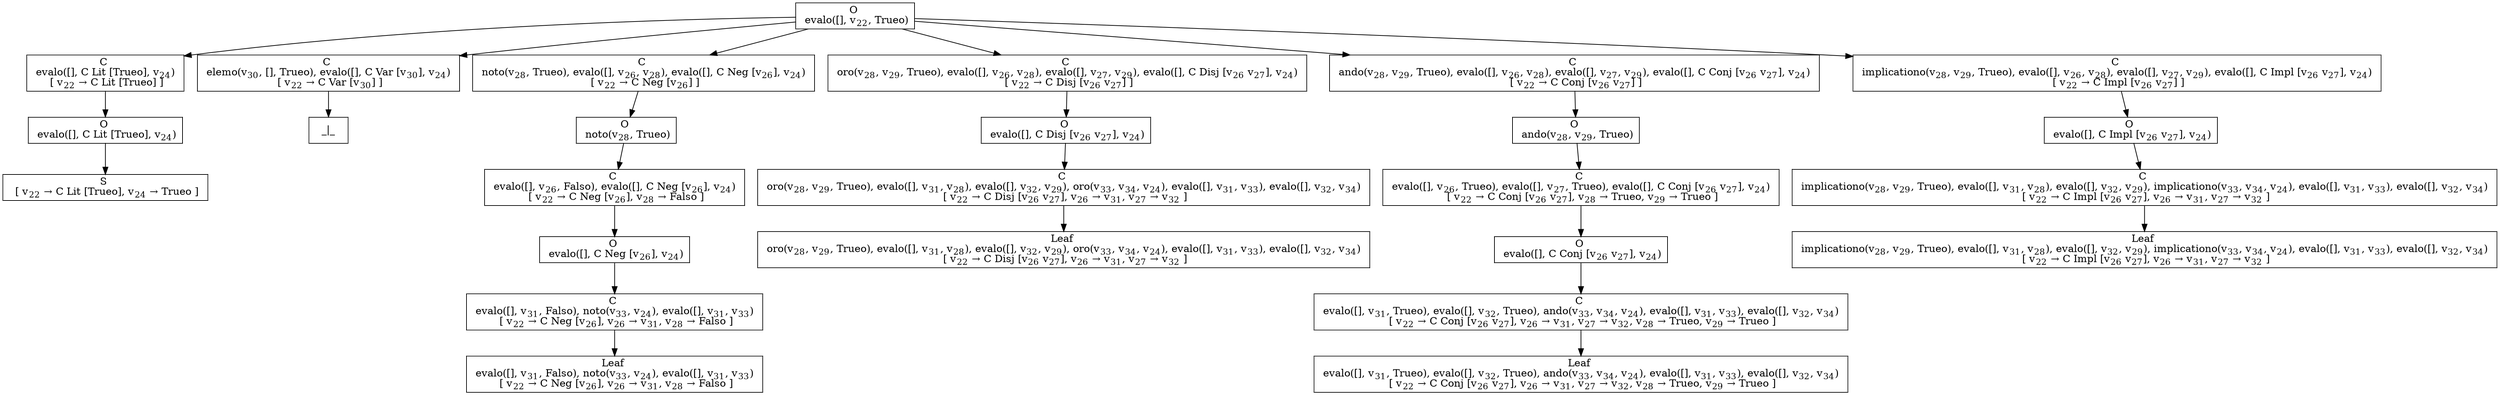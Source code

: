 digraph {
    graph [rankdir=TB
          ,bgcolor=transparent];
    node [shape=box
         ,fillcolor=white
         ,style=filled];
    0 [label=<O <BR/> evalo([], v<SUB>22</SUB>, Trueo)>];
    1 [label=<C <BR/> evalo([], C Lit [Trueo], v<SUB>24</SUB>) <BR/>  [ v<SUB>22</SUB> &rarr; C Lit [Trueo] ] >];
    2 [label=<C <BR/> elemo(v<SUB>30</SUB>, [], Trueo), evalo([], C Var [v<SUB>30</SUB>], v<SUB>24</SUB>) <BR/>  [ v<SUB>22</SUB> &rarr; C Var [v<SUB>30</SUB>] ] >];
    3 [label=<C <BR/> noto(v<SUB>28</SUB>, Trueo), evalo([], v<SUB>26</SUB>, v<SUB>28</SUB>), evalo([], C Neg [v<SUB>26</SUB>], v<SUB>24</SUB>) <BR/>  [ v<SUB>22</SUB> &rarr; C Neg [v<SUB>26</SUB>] ] >];
    4 [label=<C <BR/> oro(v<SUB>28</SUB>, v<SUB>29</SUB>, Trueo), evalo([], v<SUB>26</SUB>, v<SUB>28</SUB>), evalo([], v<SUB>27</SUB>, v<SUB>29</SUB>), evalo([], C Disj [v<SUB>26</SUB> v<SUB>27</SUB>], v<SUB>24</SUB>) <BR/>  [ v<SUB>22</SUB> &rarr; C Disj [v<SUB>26</SUB> v<SUB>27</SUB>] ] >];
    5 [label=<C <BR/> ando(v<SUB>28</SUB>, v<SUB>29</SUB>, Trueo), evalo([], v<SUB>26</SUB>, v<SUB>28</SUB>), evalo([], v<SUB>27</SUB>, v<SUB>29</SUB>), evalo([], C Conj [v<SUB>26</SUB> v<SUB>27</SUB>], v<SUB>24</SUB>) <BR/>  [ v<SUB>22</SUB> &rarr; C Conj [v<SUB>26</SUB> v<SUB>27</SUB>] ] >];
    6 [label=<C <BR/> implicationo(v<SUB>28</SUB>, v<SUB>29</SUB>, Trueo), evalo([], v<SUB>26</SUB>, v<SUB>28</SUB>), evalo([], v<SUB>27</SUB>, v<SUB>29</SUB>), evalo([], C Impl [v<SUB>26</SUB> v<SUB>27</SUB>], v<SUB>24</SUB>) <BR/>  [ v<SUB>22</SUB> &rarr; C Impl [v<SUB>26</SUB> v<SUB>27</SUB>] ] >];
    7 [label=<O <BR/> evalo([], C Lit [Trueo], v<SUB>24</SUB>)>];
    8 [label=<S <BR/>  [ v<SUB>22</SUB> &rarr; C Lit [Trueo], v<SUB>24</SUB> &rarr; Trueo ] >];
    9 [label=<_|_>];
    10 [label=<O <BR/> noto(v<SUB>28</SUB>, Trueo)>];
    11 [label=<C <BR/> evalo([], v<SUB>26</SUB>, Falso), evalo([], C Neg [v<SUB>26</SUB>], v<SUB>24</SUB>) <BR/>  [ v<SUB>22</SUB> &rarr; C Neg [v<SUB>26</SUB>], v<SUB>28</SUB> &rarr; Falso ] >];
    12 [label=<O <BR/> evalo([], C Neg [v<SUB>26</SUB>], v<SUB>24</SUB>)>];
    13 [label=<C <BR/> evalo([], v<SUB>31</SUB>, Falso), noto(v<SUB>33</SUB>, v<SUB>24</SUB>), evalo([], v<SUB>31</SUB>, v<SUB>33</SUB>) <BR/>  [ v<SUB>22</SUB> &rarr; C Neg [v<SUB>26</SUB>], v<SUB>26</SUB> &rarr; v<SUB>31</SUB>, v<SUB>28</SUB> &rarr; Falso ] >];
    14 [label=<Leaf <BR/> evalo([], v<SUB>31</SUB>, Falso), noto(v<SUB>33</SUB>, v<SUB>24</SUB>), evalo([], v<SUB>31</SUB>, v<SUB>33</SUB>) <BR/>  [ v<SUB>22</SUB> &rarr; C Neg [v<SUB>26</SUB>], v<SUB>26</SUB> &rarr; v<SUB>31</SUB>, v<SUB>28</SUB> &rarr; Falso ] >];
    15 [label=<O <BR/> evalo([], C Disj [v<SUB>26</SUB> v<SUB>27</SUB>], v<SUB>24</SUB>)>];
    16 [label=<C <BR/> oro(v<SUB>28</SUB>, v<SUB>29</SUB>, Trueo), evalo([], v<SUB>31</SUB>, v<SUB>28</SUB>), evalo([], v<SUB>32</SUB>, v<SUB>29</SUB>), oro(v<SUB>33</SUB>, v<SUB>34</SUB>, v<SUB>24</SUB>), evalo([], v<SUB>31</SUB>, v<SUB>33</SUB>), evalo([], v<SUB>32</SUB>, v<SUB>34</SUB>) <BR/>  [ v<SUB>22</SUB> &rarr; C Disj [v<SUB>26</SUB> v<SUB>27</SUB>], v<SUB>26</SUB> &rarr; v<SUB>31</SUB>, v<SUB>27</SUB> &rarr; v<SUB>32</SUB> ] >];
    17 [label=<Leaf <BR/> oro(v<SUB>28</SUB>, v<SUB>29</SUB>, Trueo), evalo([], v<SUB>31</SUB>, v<SUB>28</SUB>), evalo([], v<SUB>32</SUB>, v<SUB>29</SUB>), oro(v<SUB>33</SUB>, v<SUB>34</SUB>, v<SUB>24</SUB>), evalo([], v<SUB>31</SUB>, v<SUB>33</SUB>), evalo([], v<SUB>32</SUB>, v<SUB>34</SUB>) <BR/>  [ v<SUB>22</SUB> &rarr; C Disj [v<SUB>26</SUB> v<SUB>27</SUB>], v<SUB>26</SUB> &rarr; v<SUB>31</SUB>, v<SUB>27</SUB> &rarr; v<SUB>32</SUB> ] >];
    18 [label=<O <BR/> ando(v<SUB>28</SUB>, v<SUB>29</SUB>, Trueo)>];
    19 [label=<C <BR/> evalo([], v<SUB>26</SUB>, Trueo), evalo([], v<SUB>27</SUB>, Trueo), evalo([], C Conj [v<SUB>26</SUB> v<SUB>27</SUB>], v<SUB>24</SUB>) <BR/>  [ v<SUB>22</SUB> &rarr; C Conj [v<SUB>26</SUB> v<SUB>27</SUB>], v<SUB>28</SUB> &rarr; Trueo, v<SUB>29</SUB> &rarr; Trueo ] >];
    20 [label=<O <BR/> evalo([], C Conj [v<SUB>26</SUB> v<SUB>27</SUB>], v<SUB>24</SUB>)>];
    21 [label=<C <BR/> evalo([], v<SUB>31</SUB>, Trueo), evalo([], v<SUB>32</SUB>, Trueo), ando(v<SUB>33</SUB>, v<SUB>34</SUB>, v<SUB>24</SUB>), evalo([], v<SUB>31</SUB>, v<SUB>33</SUB>), evalo([], v<SUB>32</SUB>, v<SUB>34</SUB>) <BR/>  [ v<SUB>22</SUB> &rarr; C Conj [v<SUB>26</SUB> v<SUB>27</SUB>], v<SUB>26</SUB> &rarr; v<SUB>31</SUB>, v<SUB>27</SUB> &rarr; v<SUB>32</SUB>, v<SUB>28</SUB> &rarr; Trueo, v<SUB>29</SUB> &rarr; Trueo ] >];
    22 [label=<Leaf <BR/> evalo([], v<SUB>31</SUB>, Trueo), evalo([], v<SUB>32</SUB>, Trueo), ando(v<SUB>33</SUB>, v<SUB>34</SUB>, v<SUB>24</SUB>), evalo([], v<SUB>31</SUB>, v<SUB>33</SUB>), evalo([], v<SUB>32</SUB>, v<SUB>34</SUB>) <BR/>  [ v<SUB>22</SUB> &rarr; C Conj [v<SUB>26</SUB> v<SUB>27</SUB>], v<SUB>26</SUB> &rarr; v<SUB>31</SUB>, v<SUB>27</SUB> &rarr; v<SUB>32</SUB>, v<SUB>28</SUB> &rarr; Trueo, v<SUB>29</SUB> &rarr; Trueo ] >];
    23 [label=<O <BR/> evalo([], C Impl [v<SUB>26</SUB> v<SUB>27</SUB>], v<SUB>24</SUB>)>];
    24 [label=<C <BR/> implicationo(v<SUB>28</SUB>, v<SUB>29</SUB>, Trueo), evalo([], v<SUB>31</SUB>, v<SUB>28</SUB>), evalo([], v<SUB>32</SUB>, v<SUB>29</SUB>), implicationo(v<SUB>33</SUB>, v<SUB>34</SUB>, v<SUB>24</SUB>), evalo([], v<SUB>31</SUB>, v<SUB>33</SUB>), evalo([], v<SUB>32</SUB>, v<SUB>34</SUB>) <BR/>  [ v<SUB>22</SUB> &rarr; C Impl [v<SUB>26</SUB> v<SUB>27</SUB>], v<SUB>26</SUB> &rarr; v<SUB>31</SUB>, v<SUB>27</SUB> &rarr; v<SUB>32</SUB> ] >];
    25 [label=<Leaf <BR/> implicationo(v<SUB>28</SUB>, v<SUB>29</SUB>, Trueo), evalo([], v<SUB>31</SUB>, v<SUB>28</SUB>), evalo([], v<SUB>32</SUB>, v<SUB>29</SUB>), implicationo(v<SUB>33</SUB>, v<SUB>34</SUB>, v<SUB>24</SUB>), evalo([], v<SUB>31</SUB>, v<SUB>33</SUB>), evalo([], v<SUB>32</SUB>, v<SUB>34</SUB>) <BR/>  [ v<SUB>22</SUB> &rarr; C Impl [v<SUB>26</SUB> v<SUB>27</SUB>], v<SUB>26</SUB> &rarr; v<SUB>31</SUB>, v<SUB>27</SUB> &rarr; v<SUB>32</SUB> ] >];
    0 -> 1 [label=""];
    0 -> 2 [label=""];
    0 -> 3 [label=""];
    0 -> 4 [label=""];
    0 -> 5 [label=""];
    0 -> 6 [label=""];
    1 -> 7 [label=""];
    2 -> 9 [label=""];
    3 -> 10 [label=""];
    4 -> 15 [label=""];
    5 -> 18 [label=""];
    6 -> 23 [label=""];
    7 -> 8 [label=""];
    10 -> 11 [label=""];
    11 -> 12 [label=""];
    12 -> 13 [label=""];
    13 -> 14 [label=""];
    15 -> 16 [label=""];
    16 -> 17 [label=""];
    18 -> 19 [label=""];
    19 -> 20 [label=""];
    20 -> 21 [label=""];
    21 -> 22 [label=""];
    23 -> 24 [label=""];
    24 -> 25 [label=""];
}